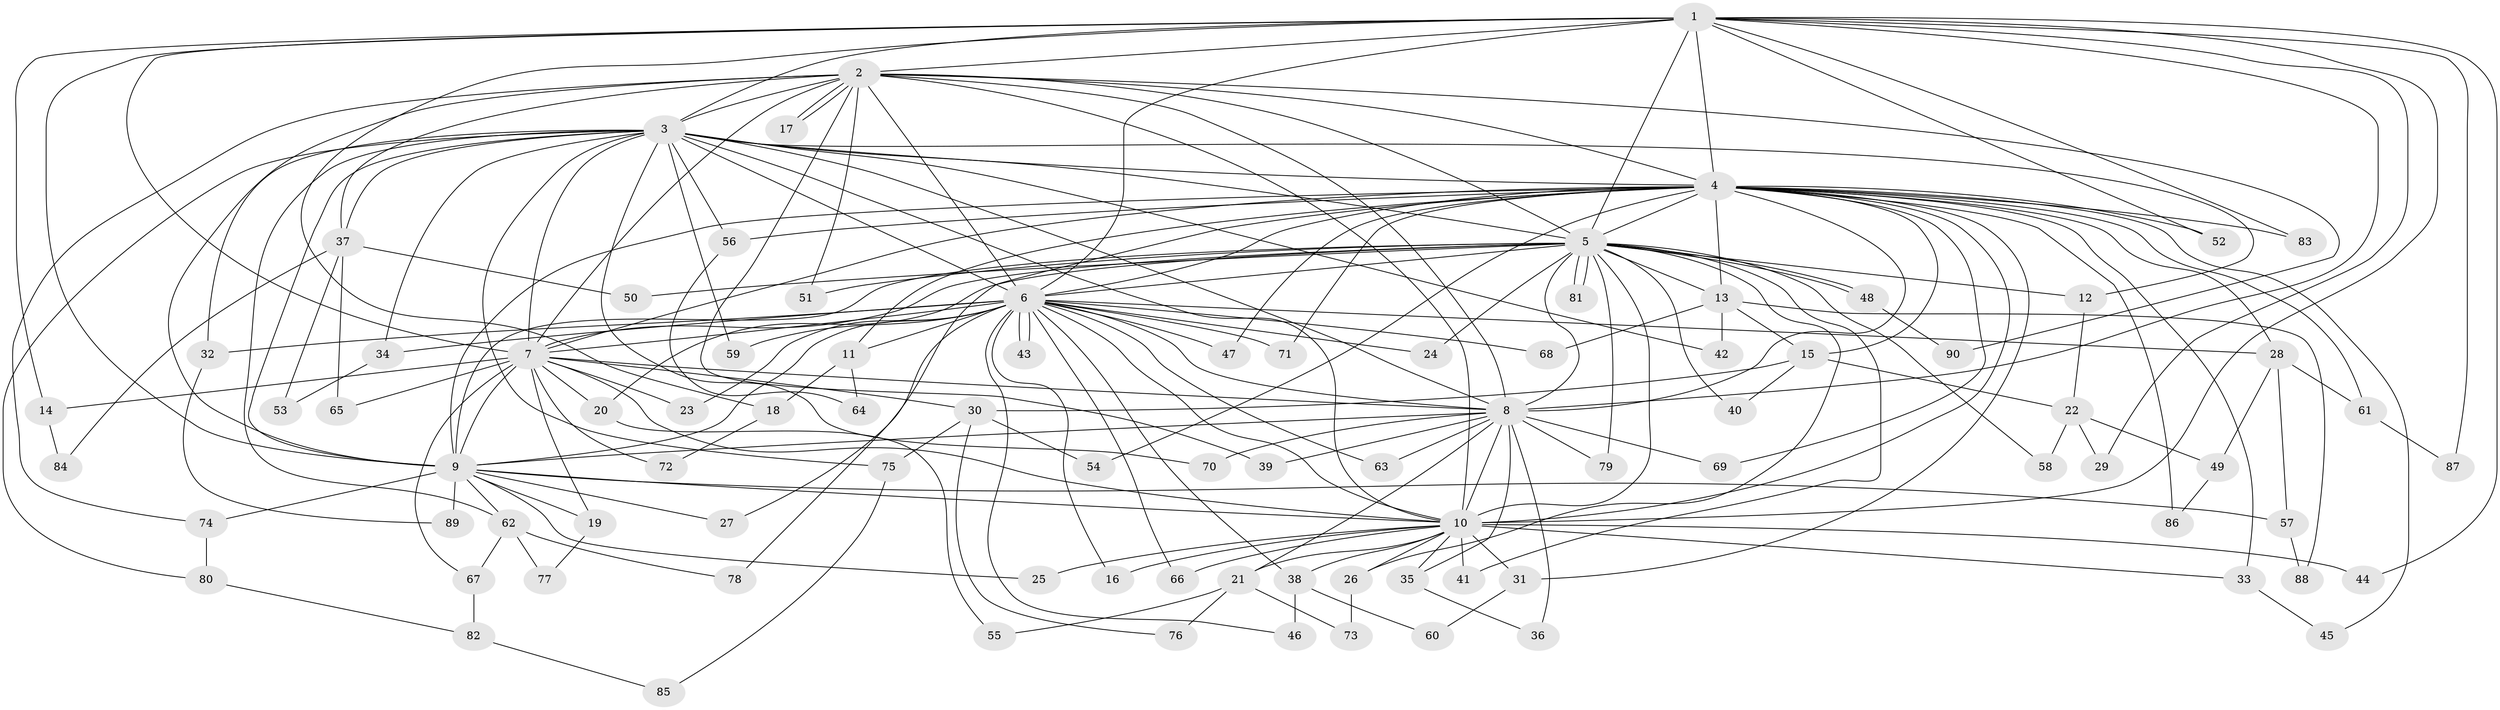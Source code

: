 // coarse degree distribution, {24: 0.017857142857142856, 3: 0.30357142857142855, 2: 0.30357142857142855, 14: 0.017857142857142856, 5: 0.125, 13: 0.017857142857142856, 1: 0.05357142857142857, 6: 0.017857142857142856, 17: 0.017857142857142856, 12: 0.03571428571428571, 23: 0.017857142857142856, 4: 0.03571428571428571, 20: 0.017857142857142856, 22: 0.017857142857142856}
// Generated by graph-tools (version 1.1) at 2025/36/03/04/25 23:36:21]
// undirected, 90 vertices, 205 edges
graph export_dot {
  node [color=gray90,style=filled];
  1;
  2;
  3;
  4;
  5;
  6;
  7;
  8;
  9;
  10;
  11;
  12;
  13;
  14;
  15;
  16;
  17;
  18;
  19;
  20;
  21;
  22;
  23;
  24;
  25;
  26;
  27;
  28;
  29;
  30;
  31;
  32;
  33;
  34;
  35;
  36;
  37;
  38;
  39;
  40;
  41;
  42;
  43;
  44;
  45;
  46;
  47;
  48;
  49;
  50;
  51;
  52;
  53;
  54;
  55;
  56;
  57;
  58;
  59;
  60;
  61;
  62;
  63;
  64;
  65;
  66;
  67;
  68;
  69;
  70;
  71;
  72;
  73;
  74;
  75;
  76;
  77;
  78;
  79;
  80;
  81;
  82;
  83;
  84;
  85;
  86;
  87;
  88;
  89;
  90;
  1 -- 2;
  1 -- 3;
  1 -- 4;
  1 -- 5;
  1 -- 6;
  1 -- 7;
  1 -- 8;
  1 -- 9;
  1 -- 10;
  1 -- 14;
  1 -- 18;
  1 -- 29;
  1 -- 44;
  1 -- 52;
  1 -- 83;
  1 -- 87;
  2 -- 3;
  2 -- 4;
  2 -- 5;
  2 -- 6;
  2 -- 7;
  2 -- 8;
  2 -- 9;
  2 -- 10;
  2 -- 17;
  2 -- 17;
  2 -- 37;
  2 -- 39;
  2 -- 51;
  2 -- 74;
  2 -- 90;
  3 -- 4;
  3 -- 5;
  3 -- 6;
  3 -- 7;
  3 -- 8;
  3 -- 9;
  3 -- 10;
  3 -- 12;
  3 -- 32;
  3 -- 34;
  3 -- 37;
  3 -- 42;
  3 -- 56;
  3 -- 59;
  3 -- 62;
  3 -- 70;
  3 -- 75;
  3 -- 80;
  4 -- 5;
  4 -- 6;
  4 -- 7;
  4 -- 8;
  4 -- 9;
  4 -- 10;
  4 -- 11;
  4 -- 13;
  4 -- 15;
  4 -- 28;
  4 -- 31;
  4 -- 33;
  4 -- 45;
  4 -- 47;
  4 -- 52;
  4 -- 54;
  4 -- 56;
  4 -- 61;
  4 -- 69;
  4 -- 71;
  4 -- 78;
  4 -- 83;
  4 -- 86;
  5 -- 6;
  5 -- 7;
  5 -- 8;
  5 -- 9;
  5 -- 10;
  5 -- 12;
  5 -- 13;
  5 -- 20;
  5 -- 24;
  5 -- 26;
  5 -- 40;
  5 -- 41;
  5 -- 48;
  5 -- 48;
  5 -- 50;
  5 -- 51;
  5 -- 58;
  5 -- 79;
  5 -- 81;
  5 -- 81;
  6 -- 7;
  6 -- 8;
  6 -- 9;
  6 -- 10;
  6 -- 11;
  6 -- 16;
  6 -- 23;
  6 -- 24;
  6 -- 27;
  6 -- 28;
  6 -- 32;
  6 -- 34;
  6 -- 38;
  6 -- 43;
  6 -- 43;
  6 -- 46;
  6 -- 47;
  6 -- 59;
  6 -- 63;
  6 -- 66;
  6 -- 68;
  6 -- 71;
  7 -- 8;
  7 -- 9;
  7 -- 10;
  7 -- 14;
  7 -- 19;
  7 -- 20;
  7 -- 23;
  7 -- 30;
  7 -- 65;
  7 -- 67;
  7 -- 72;
  8 -- 9;
  8 -- 10;
  8 -- 21;
  8 -- 35;
  8 -- 36;
  8 -- 39;
  8 -- 63;
  8 -- 69;
  8 -- 70;
  8 -- 79;
  9 -- 10;
  9 -- 19;
  9 -- 25;
  9 -- 27;
  9 -- 57;
  9 -- 62;
  9 -- 74;
  9 -- 89;
  10 -- 16;
  10 -- 21;
  10 -- 25;
  10 -- 26;
  10 -- 31;
  10 -- 33;
  10 -- 35;
  10 -- 38;
  10 -- 41;
  10 -- 44;
  10 -- 66;
  11 -- 18;
  11 -- 64;
  12 -- 22;
  13 -- 15;
  13 -- 42;
  13 -- 68;
  13 -- 88;
  14 -- 84;
  15 -- 22;
  15 -- 30;
  15 -- 40;
  18 -- 72;
  19 -- 77;
  20 -- 55;
  21 -- 55;
  21 -- 73;
  21 -- 76;
  22 -- 29;
  22 -- 49;
  22 -- 58;
  26 -- 73;
  28 -- 49;
  28 -- 57;
  28 -- 61;
  30 -- 54;
  30 -- 75;
  30 -- 76;
  31 -- 60;
  32 -- 89;
  33 -- 45;
  34 -- 53;
  35 -- 36;
  37 -- 50;
  37 -- 53;
  37 -- 65;
  37 -- 84;
  38 -- 46;
  38 -- 60;
  48 -- 90;
  49 -- 86;
  56 -- 64;
  57 -- 88;
  61 -- 87;
  62 -- 67;
  62 -- 77;
  62 -- 78;
  67 -- 82;
  74 -- 80;
  75 -- 85;
  80 -- 82;
  82 -- 85;
}
